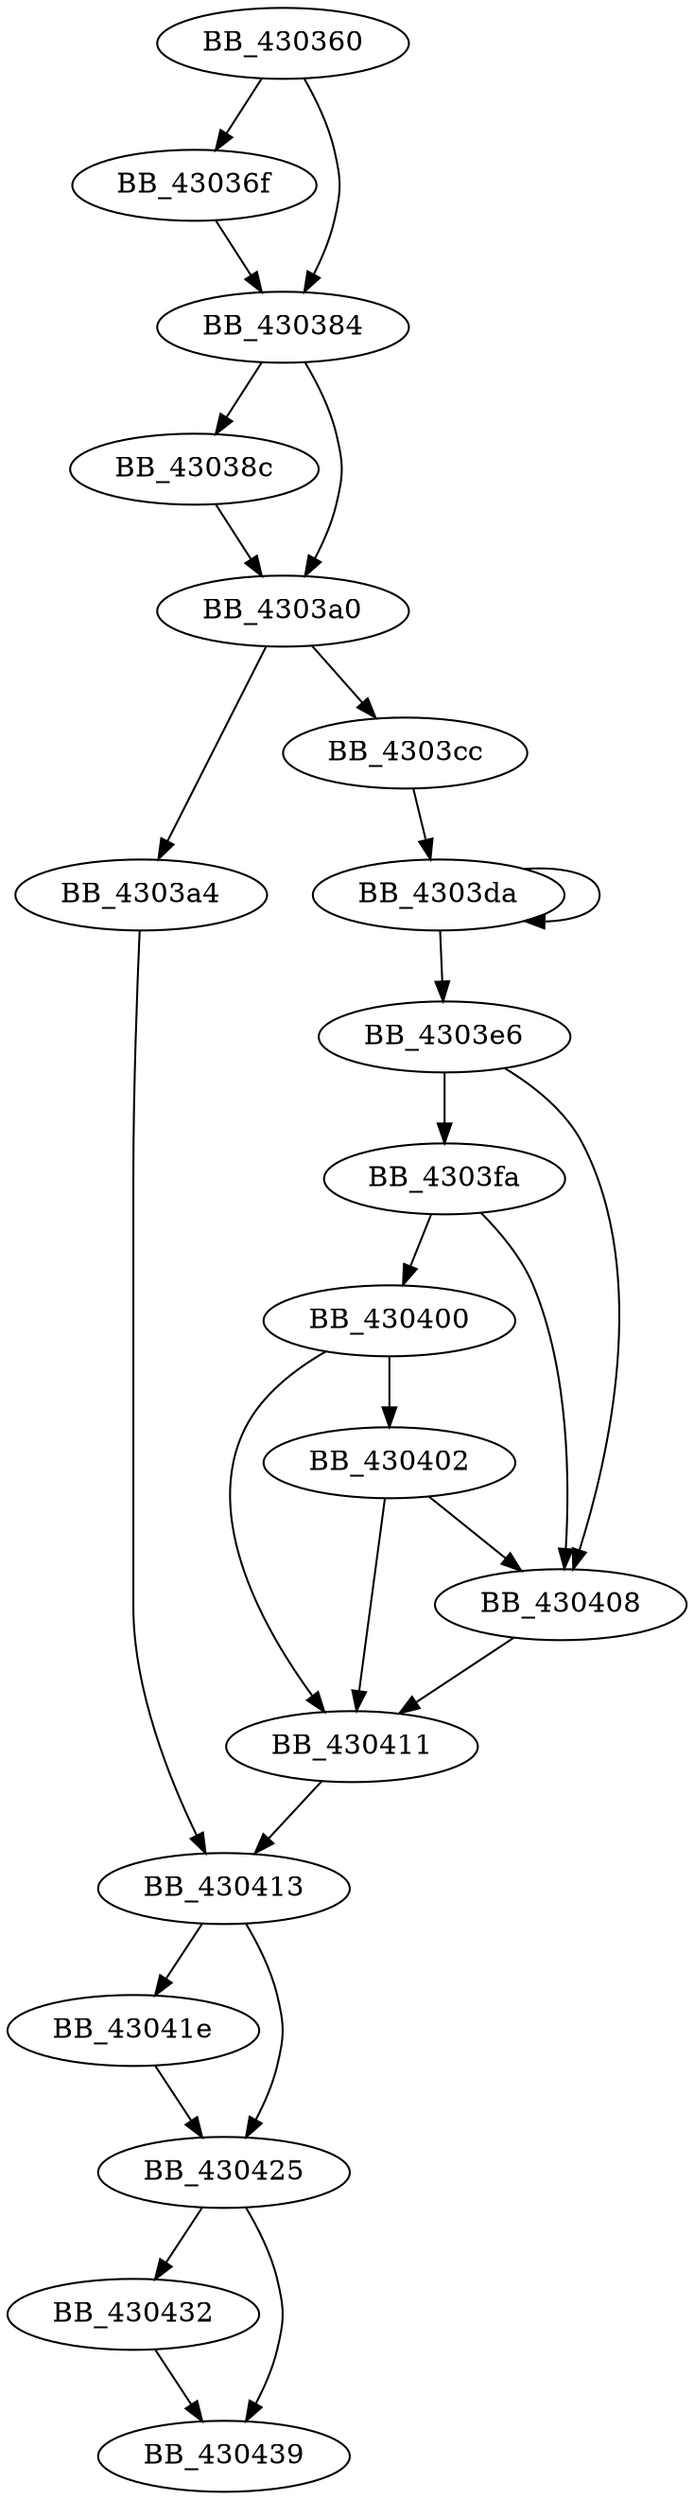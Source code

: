 DiGraph __alldvrm{
BB_430360->BB_43036f
BB_430360->BB_430384
BB_43036f->BB_430384
BB_430384->BB_43038c
BB_430384->BB_4303a0
BB_43038c->BB_4303a0
BB_4303a0->BB_4303a4
BB_4303a0->BB_4303cc
BB_4303a4->BB_430413
BB_4303cc->BB_4303da
BB_4303da->BB_4303da
BB_4303da->BB_4303e6
BB_4303e6->BB_4303fa
BB_4303e6->BB_430408
BB_4303fa->BB_430400
BB_4303fa->BB_430408
BB_430400->BB_430402
BB_430400->BB_430411
BB_430402->BB_430408
BB_430402->BB_430411
BB_430408->BB_430411
BB_430411->BB_430413
BB_430413->BB_43041e
BB_430413->BB_430425
BB_43041e->BB_430425
BB_430425->BB_430432
BB_430425->BB_430439
BB_430432->BB_430439
}
